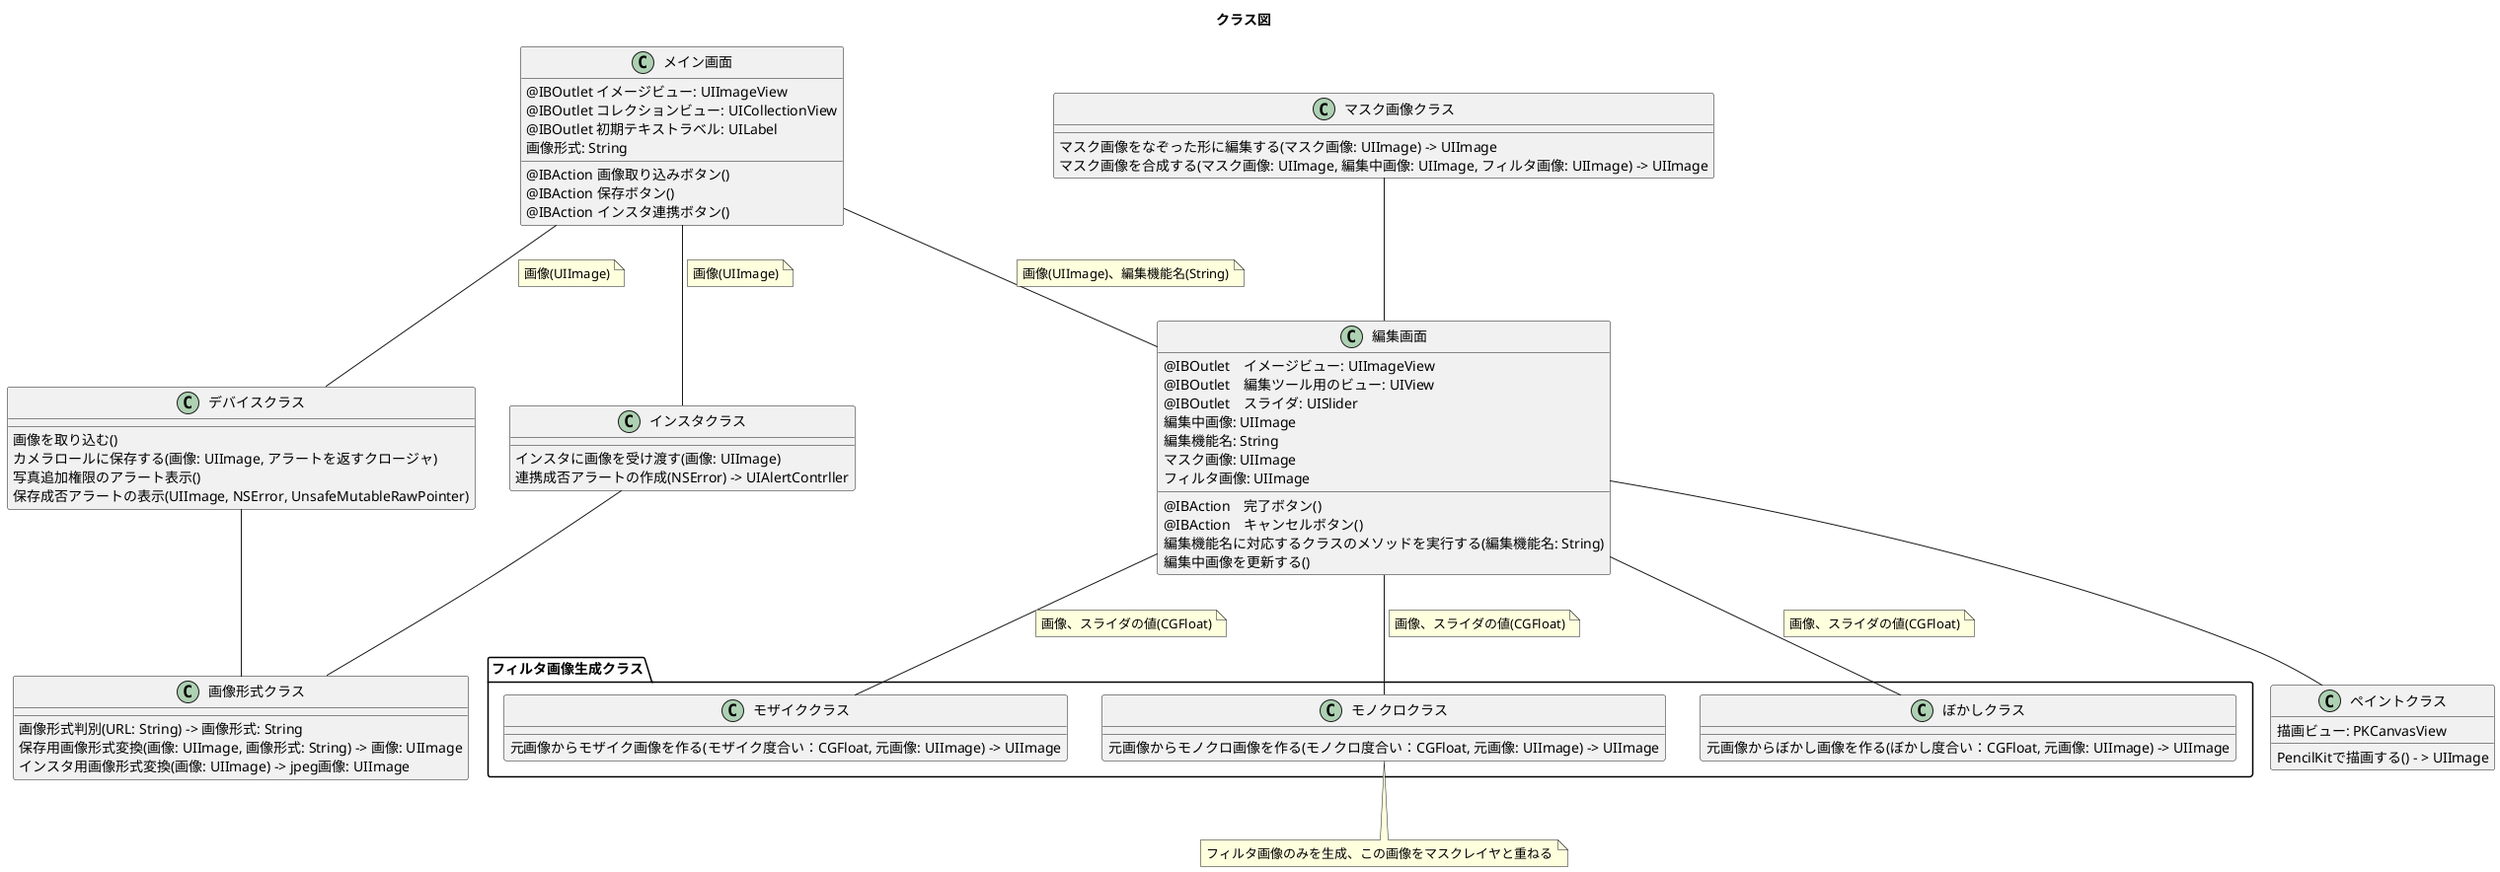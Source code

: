 @startuml
title "クラス図"

class  メイン画面{
@IBOutlet イメージビュー: UIImageView
@IBOutlet コレクションビュー: UICollectionView
@IBOutlet 初期テキストラベル: UILabel
画像形式: String
@IBAction 画像取り込みボタン()
@IBAction 保存ボタン()
@IBAction インスタ連携ボタン()
}

class  編集画面{
@IBOutlet　イメージビュー: UIImageView
@IBOutlet　編集ツール用のビュー: UIView
@IBOutlet　スライダ: UISlider
編集中画像: UIImage
編集機能名: String
マスク画像: UIImage
フィルタ画像: UIImage
@IBAction　完了ボタン()
@IBAction　キャンセルボタン()
編集機能名に対応するクラスのメソッドを実行する(編集機能名: String)
編集中画像を更新する()
}

class マスク画像クラス{
マスク画像をなぞった形に編集する(マスク画像: UIImage) -> UIImage
マスク画像を合成する(マスク画像: UIImage, 編集中画像: UIImage, フィルタ画像: UIImage) -> UIImage
}

class デバイスクラス{
画像を取り込む()
カメラロールに保存する(画像: UIImage, アラートを返すクロージャ)
写真追加権限のアラート表示()
保存成否アラートの表示(UIImage, NSError, UnsafeMutableRawPointer)
}

class インスタクラス{
インスタに画像を受け渡す(画像: UIImage)
連携成否アラートの作成(NSError) -> UIAlertContrller
}

class 画像形式クラス{
画像形式判別(URL: String) -> 画像形式: String
保存用画像形式変換(画像: UIImage, 画像形式: String) -> 画像: UIImage
インスタ用画像形式変換(画像: UIImage) -> jpeg画像: UIImage
}

package フィルタ画像生成クラス {
class ぼかしクラス{
元画像からぼかし画像を作る(ぼかし度合い：CGFloat, 元画像: UIImage) -> UIImage
}

class モザイククラス{
元画像からモザイク画像を作る(モザイク度合い：CGFloat, 元画像: UIImage) -> UIImage
}

class モノクロクラス{
元画像からモノクロ画像を作る(モノクロ度合い：CGFloat, 元画像: UIImage) -> UIImage
}
}
note bottom
  フィルタ画像のみを生成、この画像をマスクレイヤと重ねる
end note


class ペイントクラス{
描画ビュー: PKCanvasView
PencilKitで描画する() - > UIImage
}

メイン画面--編集画面
note left on link
  画像(UIImage)、編集機能名(String)
end note

メイン画面--デバイスクラス
note left on link
  画像(UIImage)
end note

メイン画面--インスタクラス
note left on link
  画像(UIImage)
end note

デバイスクラス--画像形式クラス
インスタクラス--画像形式クラス

マスク画像クラス--編集画面

編集画面--ぼかしクラス
note left on link
  画像、スライダの値(CGFloat)
end note

編集画面--モザイククラス
note left on link
  画像、スライダの値(CGFloat)
end note

編集画面--モノクロクラス
note left on link
  画像、スライダの値(CGFloat)
end note

編集画面--ペイントクラス
@enduml
